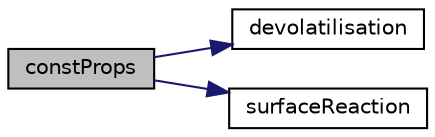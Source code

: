 digraph "constProps"
{
  bgcolor="transparent";
  edge [fontname="Helvetica",fontsize="10",labelfontname="Helvetica",labelfontsize="10"];
  node [fontname="Helvetica",fontsize="10",shape=record];
  rankdir="LR";
  Node1 [label="constProps",height=0.2,width=0.4,color="black", fillcolor="grey75", style="filled", fontcolor="black"];
  Node1 -> Node2 [color="midnightblue",fontsize="10",style="solid",fontname="Helvetica"];
  Node2 [label="devolatilisation",height=0.2,width=0.4,color="black",URL="$a02130.html#af37c4245569257b2b7f3484ef92ab98a",tooltip="Return const access to devolatilisation model. "];
  Node1 -> Node3 [color="midnightblue",fontsize="10",style="solid",fontname="Helvetica"];
  Node3 [label="surfaceReaction",height=0.2,width=0.4,color="black",URL="$a02130.html#a5abc9eda03ee5ab353a7815e942ce8d7",tooltip="Return const access to reacting surface reaction model. "];
}
